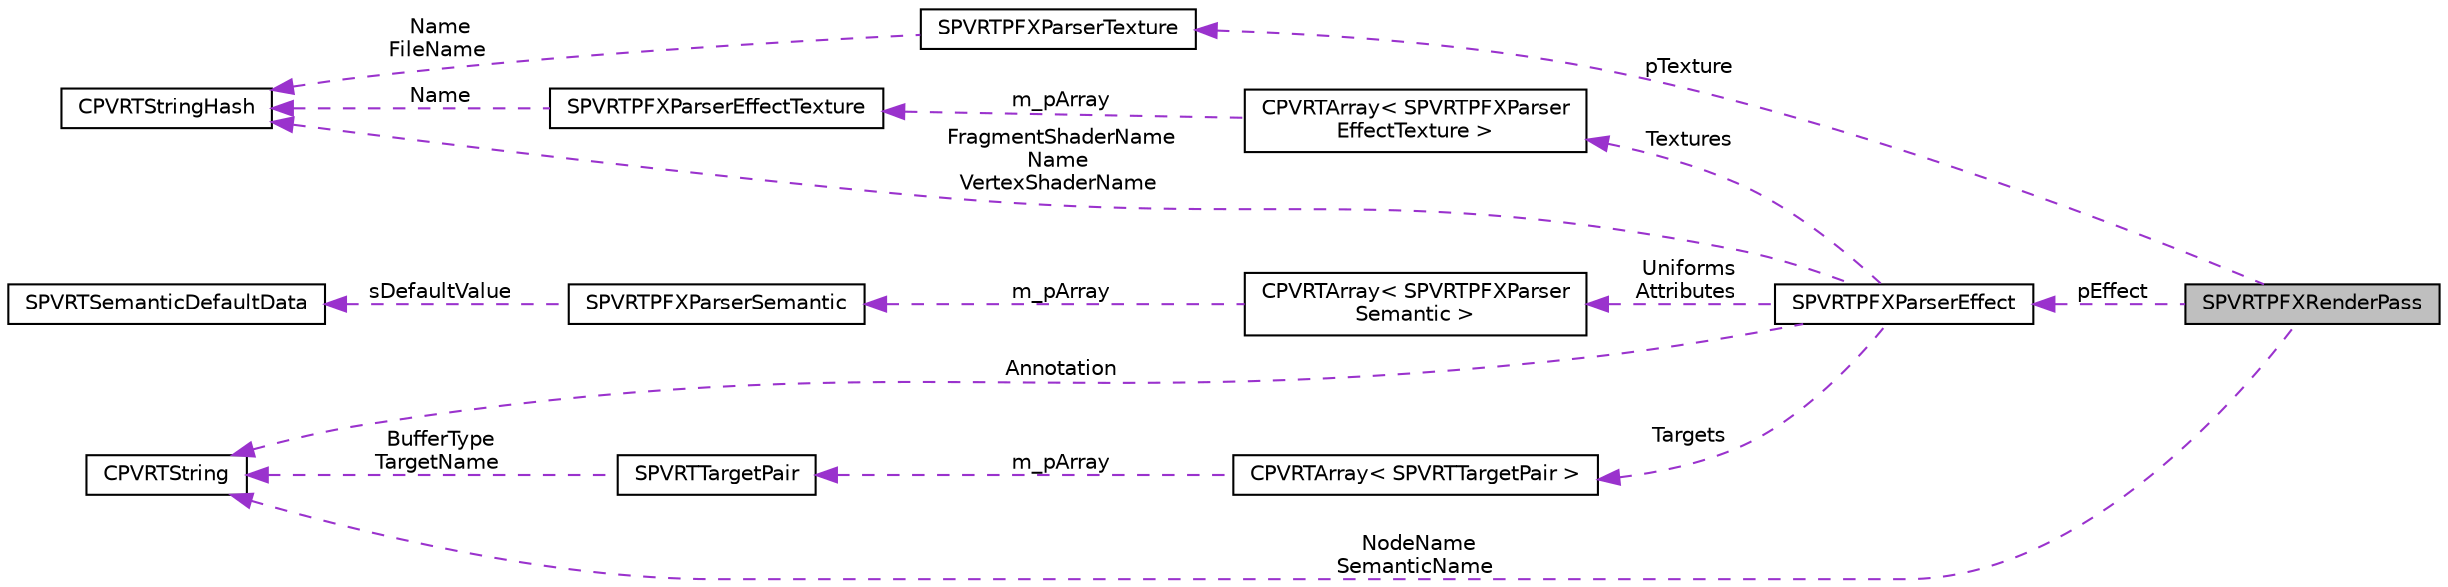 digraph "SPVRTPFXRenderPass"
{
  edge [fontname="Helvetica",fontsize="10",labelfontname="Helvetica",labelfontsize="10"];
  node [fontname="Helvetica",fontsize="10",shape=record];
  rankdir="LR";
  Node1 [label="SPVRTPFXRenderPass",height=0.2,width=0.4,color="black", fillcolor="grey75", style="filled", fontcolor="black"];
  Node2 -> Node1 [dir="back",color="darkorchid3",fontsize="10",style="dashed",label=" pTexture" ,fontname="Helvetica"];
  Node2 [label="SPVRTPFXParserTexture",height=0.2,width=0.4,color="black", fillcolor="white", style="filled",URL="$struct_s_p_v_r_t_p_f_x_parser_texture.html",tooltip="Struct for storing PFX data from the texture block. "];
  Node3 -> Node2 [dir="back",color="darkorchid3",fontsize="10",style="dashed",label=" Name\nFileName" ,fontname="Helvetica"];
  Node3 [label="CPVRTStringHash",height=0.2,width=0.4,color="black", fillcolor="white", style="filled",URL="$class_c_p_v_r_t_string_hash.html",tooltip="Inherits from PVRTString to include PVRTHash functionality for quick string compares. "];
  Node4 -> Node1 [dir="back",color="darkorchid3",fontsize="10",style="dashed",label=" pEffect" ,fontname="Helvetica"];
  Node4 [label="SPVRTPFXParserEffect",height=0.2,width=0.4,color="black", fillcolor="white", style="filled",URL="$struct_s_p_v_r_t_p_f_x_parser_effect.html",tooltip="Stores effect information. "];
  Node3 -> Node4 [dir="back",color="darkorchid3",fontsize="10",style="dashed",label=" FragmentShaderName\nName\nVertexShaderName" ,fontname="Helvetica"];
  Node5 -> Node4 [dir="back",color="darkorchid3",fontsize="10",style="dashed",label=" Targets" ,fontname="Helvetica"];
  Node5 [label="CPVRTArray\< SPVRTTargetPair \>",height=0.2,width=0.4,color="black", fillcolor="white", style="filled",URL="$class_c_p_v_r_t_array.html"];
  Node6 -> Node5 [dir="back",color="darkorchid3",fontsize="10",style="dashed",label=" m_pArray" ,fontname="Helvetica"];
  Node6 [label="SPVRTTargetPair",height=0.2,width=0.4,color="black", fillcolor="white", style="filled",URL="$struct_s_p_v_r_t_target_pair.html",tooltip="Stores a buffer type and name for a render target. "];
  Node7 -> Node6 [dir="back",color="darkorchid3",fontsize="10",style="dashed",label=" BufferType\nTargetName" ,fontname="Helvetica"];
  Node7 [label="CPVRTString",height=0.2,width=0.4,color="black", fillcolor="white", style="filled",URL="$class_c_p_v_r_t_string.html",tooltip="A string class. "];
  Node8 -> Node4 [dir="back",color="darkorchid3",fontsize="10",style="dashed",label=" Textures" ,fontname="Helvetica"];
  Node8 [label="CPVRTArray\< SPVRTPFXParser\lEffectTexture \>",height=0.2,width=0.4,color="black", fillcolor="white", style="filled",URL="$class_c_p_v_r_t_array.html"];
  Node9 -> Node8 [dir="back",color="darkorchid3",fontsize="10",style="dashed",label=" m_pArray" ,fontname="Helvetica"];
  Node9 [label="SPVRTPFXParserEffectTexture",height=0.2,width=0.4,color="black", fillcolor="white", style="filled",URL="$struct_s_p_v_r_t_p_f_x_parser_effect_texture.html",tooltip="Stores effect texture information. "];
  Node3 -> Node9 [dir="back",color="darkorchid3",fontsize="10",style="dashed",label=" Name" ,fontname="Helvetica"];
  Node10 -> Node4 [dir="back",color="darkorchid3",fontsize="10",style="dashed",label=" Uniforms\nAttributes" ,fontname="Helvetica"];
  Node10 [label="CPVRTArray\< SPVRTPFXParser\lSemantic \>",height=0.2,width=0.4,color="black", fillcolor="white", style="filled",URL="$class_c_p_v_r_t_array.html"];
  Node11 -> Node10 [dir="back",color="darkorchid3",fontsize="10",style="dashed",label=" m_pArray" ,fontname="Helvetica"];
  Node11 [label="SPVRTPFXParserSemantic",height=0.2,width=0.4,color="black", fillcolor="white", style="filled",URL="$struct_s_p_v_r_t_p_f_x_parser_semantic.html",tooltip="Stores semantic information. "];
  Node12 -> Node11 [dir="back",color="darkorchid3",fontsize="10",style="dashed",label=" sDefaultValue" ,fontname="Helvetica"];
  Node12 [label="SPVRTSemanticDefaultData",height=0.2,width=0.4,color="black", fillcolor="white", style="filled",URL="$struct_s_p_v_r_t_semantic_default_data.html",tooltip="Stores a default value. "];
  Node7 -> Node4 [dir="back",color="darkorchid3",fontsize="10",style="dashed",label=" Annotation" ,fontname="Helvetica"];
  Node7 -> Node1 [dir="back",color="darkorchid3",fontsize="10",style="dashed",label=" NodeName\nSemanticName" ,fontname="Helvetica"];
}
